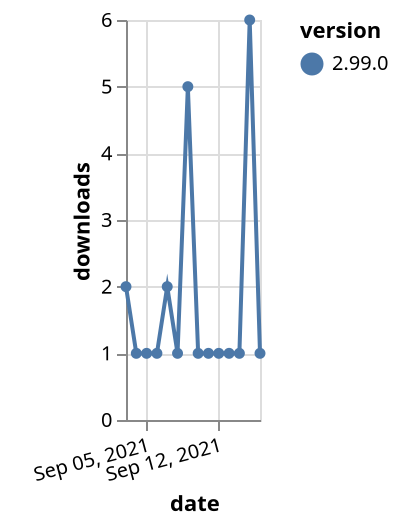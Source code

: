 {"$schema": "https://vega.github.io/schema/vega-lite/v5.json", "description": "A simple bar chart with embedded data.", "data": {"values": [{"date": "2021-09-03", "total": 574, "delta": 2, "version": "2.99.0"}, {"date": "2021-09-04", "total": 575, "delta": 1, "version": "2.99.0"}, {"date": "2021-09-05", "total": 576, "delta": 1, "version": "2.99.0"}, {"date": "2021-09-06", "total": 577, "delta": 1, "version": "2.99.0"}, {"date": "2021-09-07", "total": 579, "delta": 2, "version": "2.99.0"}, {"date": "2021-09-08", "total": 580, "delta": 1, "version": "2.99.0"}, {"date": "2021-09-09", "total": 585, "delta": 5, "version": "2.99.0"}, {"date": "2021-09-10", "total": 586, "delta": 1, "version": "2.99.0"}, {"date": "2021-09-11", "total": 587, "delta": 1, "version": "2.99.0"}, {"date": "2021-09-12", "total": 588, "delta": 1, "version": "2.99.0"}, {"date": "2021-09-13", "total": 589, "delta": 1, "version": "2.99.0"}, {"date": "2021-09-14", "total": 590, "delta": 1, "version": "2.99.0"}, {"date": "2021-09-15", "total": 596, "delta": 6, "version": "2.99.0"}, {"date": "2021-09-16", "total": 597, "delta": 1, "version": "2.99.0"}]}, "width": "container", "mark": {"type": "line", "point": {"filled": true}}, "encoding": {"x": {"field": "date", "type": "temporal", "timeUnit": "yearmonthdate", "title": "date", "axis": {"labelAngle": -15}}, "y": {"field": "delta", "type": "quantitative", "title": "downloads"}, "color": {"field": "version", "type": "nominal"}, "tooltip": {"field": "delta"}}}